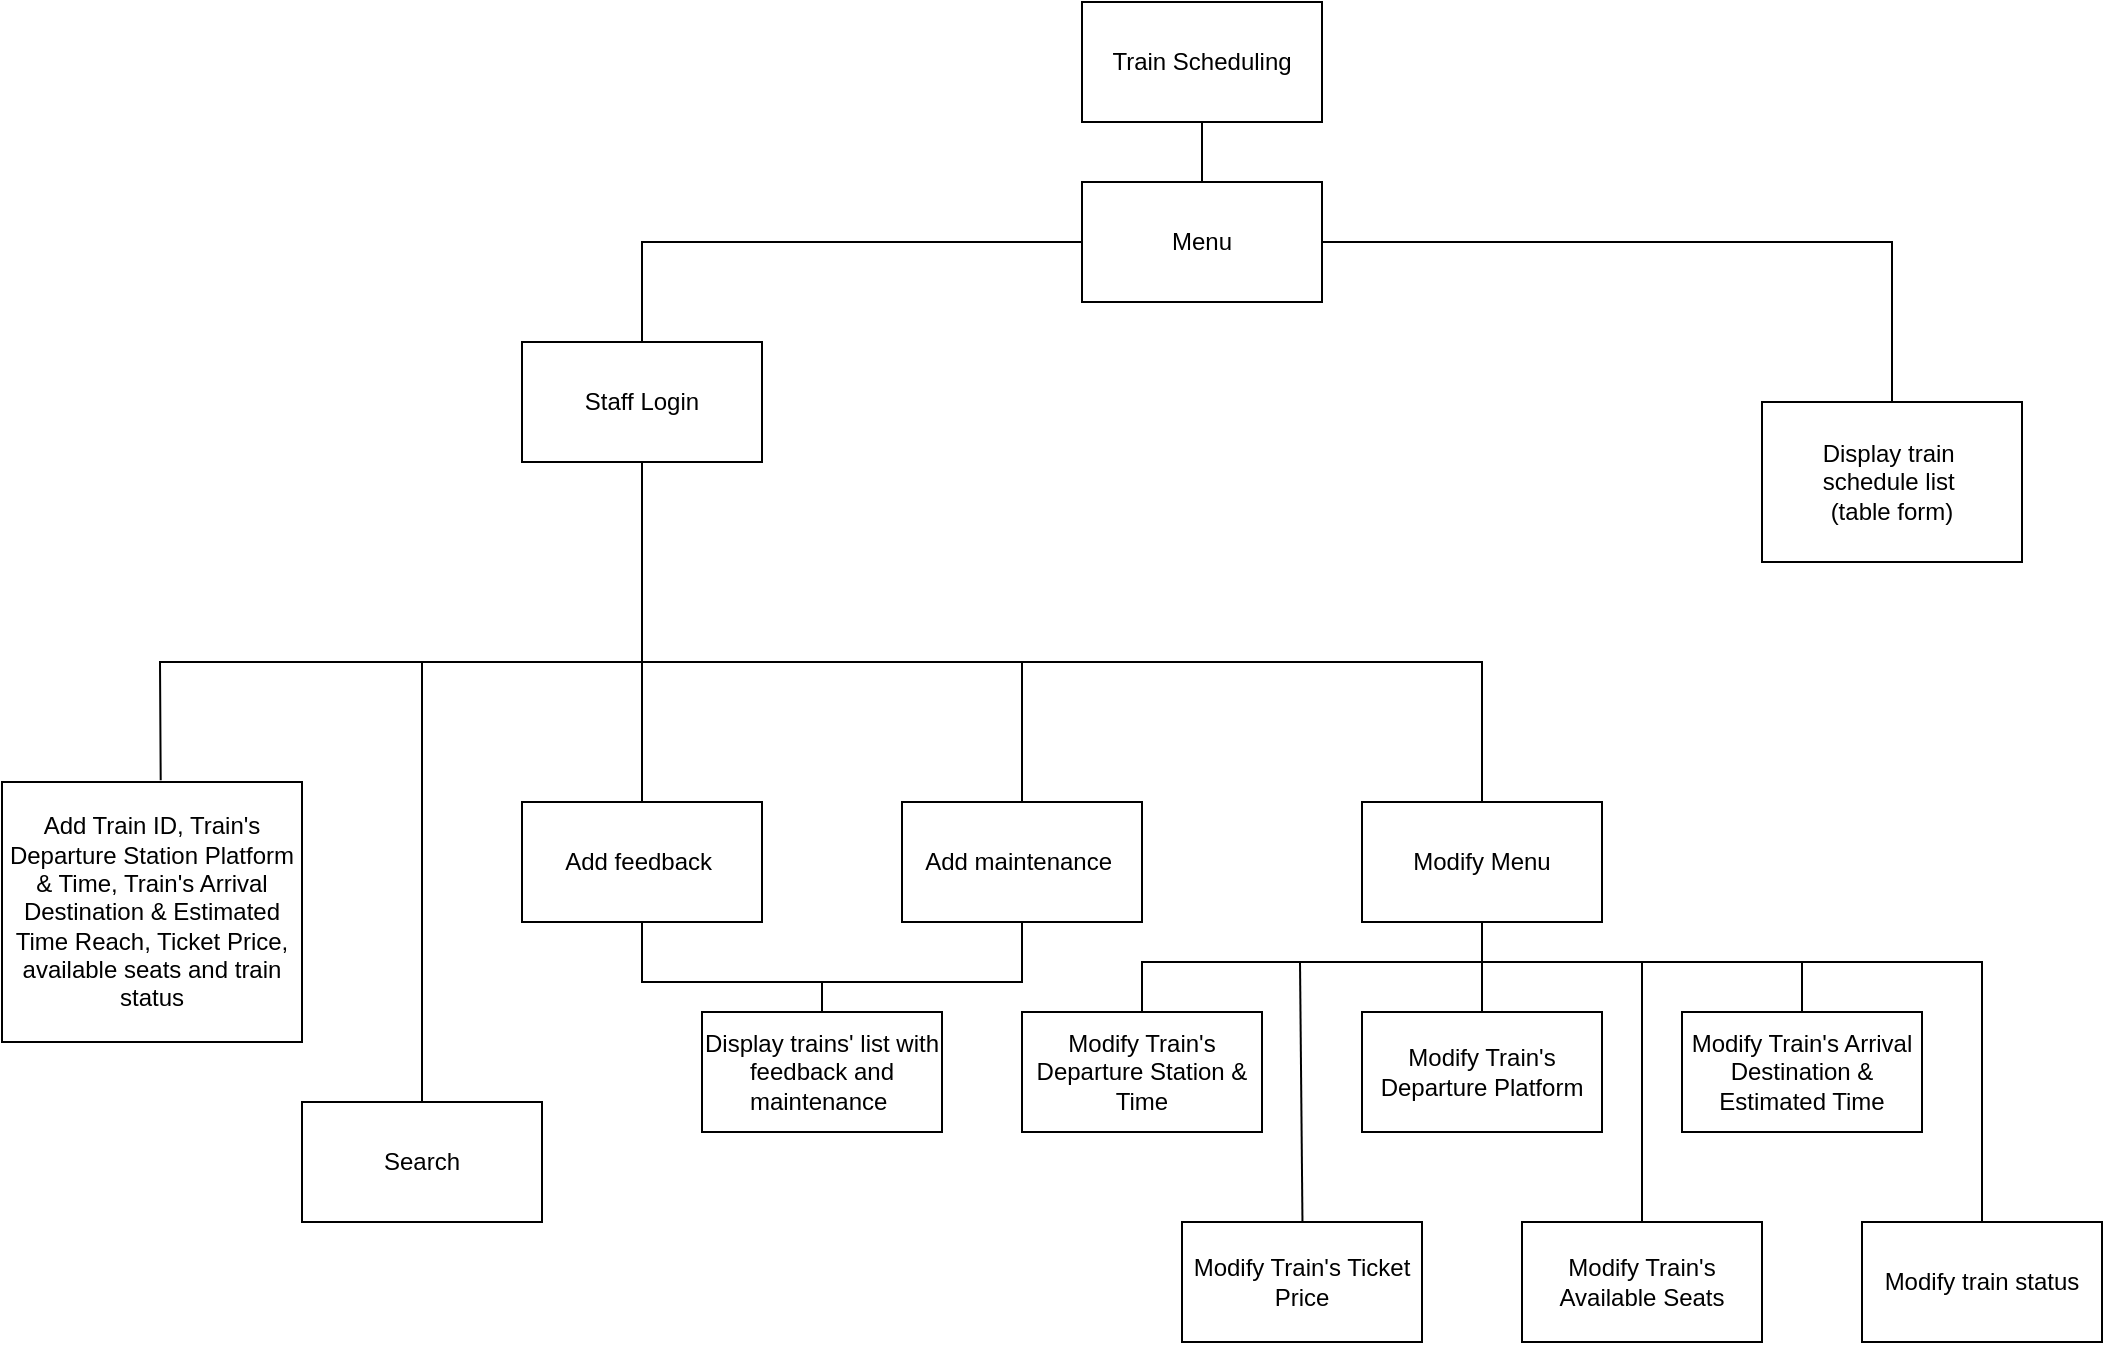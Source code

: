 <mxfile scale="1" border="0" version="24.3.1" type="github">
  <diagram name="Page-1" id="wsvX1V8xmCE5Pih7Cehq">
    <mxGraphModel dx="1826" dy="798" grid="1" gridSize="10" guides="1" tooltips="1" connect="1" arrows="1" fold="1" page="1" pageScale="1" pageWidth="1100" pageHeight="850" math="0" shadow="0">
      <root>
        <mxCell id="0" />
        <mxCell id="1" parent="0" />
        <mxCell id="VjkzmuDUD666DGAZy5kv-1" value="Train Scheduling" style="rounded=0;whiteSpace=wrap;html=1;" parent="1" vertex="1">
          <mxGeometry x="1040" y="80" width="120" height="60" as="geometry" />
        </mxCell>
        <mxCell id="VjkzmuDUD666DGAZy5kv-2" value="Staff Login" style="rounded=0;whiteSpace=wrap;html=1;" parent="1" vertex="1">
          <mxGeometry x="760" y="250" width="120" height="60" as="geometry" />
        </mxCell>
        <mxCell id="VjkzmuDUD666DGAZy5kv-3" value="Display train&amp;nbsp;&lt;div&gt;schedule list&amp;nbsp;&lt;div&gt;(table form)&lt;/div&gt;&lt;/div&gt;" style="rounded=0;whiteSpace=wrap;html=1;" parent="1" vertex="1">
          <mxGeometry x="1380" y="280" width="130" height="80" as="geometry" />
        </mxCell>
        <mxCell id="VjkzmuDUD666DGAZy5kv-43" value="" style="endArrow=none;html=1;rounded=0;exitX=0.5;exitY=0;exitDx=0;exitDy=0;" parent="1" source="oxZfwqx1W0hyZ-UEQZH9-1" edge="1">
          <mxGeometry width="50" height="50" relative="1" as="geometry">
            <mxPoint x="1405" y="210" as="sourcePoint" />
            <mxPoint x="1100" y="200" as="targetPoint" />
            <Array as="points" />
          </mxGeometry>
        </mxCell>
        <mxCell id="oxZfwqx1W0hyZ-UEQZH9-7" value="" style="endArrow=none;html=1;rounded=0;exitX=0.5;exitY=0;exitDx=0;exitDy=0;entryX=0.5;entryY=1;entryDx=0;entryDy=0;" parent="1" source="VjkzmuDUD666DGAZy5kv-2" target="VjkzmuDUD666DGAZy5kv-1" edge="1">
          <mxGeometry width="50" height="50" relative="1" as="geometry">
            <mxPoint x="1020" y="300" as="sourcePoint" />
            <mxPoint x="1070" y="250" as="targetPoint" />
            <Array as="points">
              <mxPoint x="820" y="200" />
              <mxPoint x="1100" y="200" />
            </Array>
          </mxGeometry>
        </mxCell>
        <mxCell id="oxZfwqx1W0hyZ-UEQZH9-42" value="Add Train ID, Train&#39;s Departure Station Platform &amp;amp; Time, Train&#39;s Arrival Destination &amp;amp; Estimated Time Reach, Ticket Price, available seats and train status" style="rounded=0;whiteSpace=wrap;html=1;" parent="1" vertex="1">
          <mxGeometry x="500" y="470" width="150" height="130" as="geometry" />
        </mxCell>
        <mxCell id="oxZfwqx1W0hyZ-UEQZH9-46" value="Modify Menu" style="rounded=0;whiteSpace=wrap;html=1;" parent="1" vertex="1">
          <mxGeometry x="1180" y="480" width="120" height="60" as="geometry" />
        </mxCell>
        <mxCell id="oxZfwqx1W0hyZ-UEQZH9-47" value="" style="endArrow=none;html=1;rounded=0;exitX=0.529;exitY=-0.007;exitDx=0;exitDy=0;exitPerimeter=0;entryX=0.5;entryY=1;entryDx=0;entryDy=0;" parent="1" source="oxZfwqx1W0hyZ-UEQZH9-42" target="VjkzmuDUD666DGAZy5kv-2" edge="1">
          <mxGeometry width="50" height="50" relative="1" as="geometry">
            <mxPoint x="410" y="430.18" as="sourcePoint" />
            <mxPoint x="750" y="310" as="targetPoint" />
            <Array as="points">
              <mxPoint x="579" y="410" />
              <mxPoint x="650" y="410" />
              <mxPoint x="820" y="410" />
            </Array>
          </mxGeometry>
        </mxCell>
        <mxCell id="oxZfwqx1W0hyZ-UEQZH9-51" value="" style="endArrow=none;html=1;rounded=0;entryX=0.5;entryY=0;entryDx=0;entryDy=0;" parent="1" target="oxZfwqx1W0hyZ-UEQZH9-46" edge="1">
          <mxGeometry width="50" height="50" relative="1" as="geometry">
            <mxPoint x="820" y="410" as="sourcePoint" />
            <mxPoint x="871.59" y="320" as="targetPoint" />
            <Array as="points">
              <mxPoint x="1240" y="410" />
            </Array>
          </mxGeometry>
        </mxCell>
        <mxCell id="oxZfwqx1W0hyZ-UEQZH9-72" value="Modify Train&#39;s Departure Station &amp;amp; Time" style="rounded=0;whiteSpace=wrap;html=1;" parent="1" vertex="1">
          <mxGeometry x="1010" y="585" width="120" height="60" as="geometry" />
        </mxCell>
        <mxCell id="oxZfwqx1W0hyZ-UEQZH9-73" value="Modify Train&#39;s Ticket Price" style="rounded=0;whiteSpace=wrap;html=1;" parent="1" vertex="1">
          <mxGeometry x="1090" y="690" width="120" height="60" as="geometry" />
        </mxCell>
        <mxCell id="oxZfwqx1W0hyZ-UEQZH9-74" value="Modify Train&#39;s Available Seats" style="rounded=0;whiteSpace=wrap;html=1;" parent="1" vertex="1">
          <mxGeometry x="1260" y="690" width="120" height="60" as="geometry" />
        </mxCell>
        <mxCell id="oxZfwqx1W0hyZ-UEQZH9-75" value="Modify Train&#39;s Departure Platform" style="rounded=0;whiteSpace=wrap;html=1;" parent="1" vertex="1">
          <mxGeometry x="1180" y="585" width="120" height="60" as="geometry" />
        </mxCell>
        <mxCell id="oxZfwqx1W0hyZ-UEQZH9-76" value="Modify Train&#39;s Arrival Destination &amp;amp; Estimated Time" style="rounded=0;whiteSpace=wrap;html=1;" parent="1" vertex="1">
          <mxGeometry x="1340" y="585" width="120" height="60" as="geometry" />
        </mxCell>
        <mxCell id="oxZfwqx1W0hyZ-UEQZH9-78" value="" style="endArrow=none;html=1;rounded=0;exitX=0.5;exitY=0;exitDx=0;exitDy=0;" parent="1" edge="1">
          <mxGeometry width="50" height="50" relative="1" as="geometry">
            <mxPoint x="1150.24" y="690" as="sourcePoint" />
            <mxPoint x="1149" y="560" as="targetPoint" />
          </mxGeometry>
        </mxCell>
        <mxCell id="oxZfwqx1W0hyZ-UEQZH9-79" value="" style="endArrow=none;html=1;rounded=0;entryX=0.5;entryY=1;entryDx=0;entryDy=0;exitX=0.5;exitY=0;exitDx=0;exitDy=0;" parent="1" source="oxZfwqx1W0hyZ-UEQZH9-75" target="oxZfwqx1W0hyZ-UEQZH9-46" edge="1">
          <mxGeometry width="50" height="50" relative="1" as="geometry">
            <mxPoint x="1240" y="630" as="sourcePoint" />
            <mxPoint x="1290" y="580" as="targetPoint" />
          </mxGeometry>
        </mxCell>
        <mxCell id="oxZfwqx1W0hyZ-UEQZH9-81" value="" style="endArrow=none;html=1;rounded=0;exitX=0.5;exitY=0;exitDx=0;exitDy=0;entryX=0.5;entryY=1;entryDx=0;entryDy=0;" parent="1" source="oxZfwqx1W0hyZ-UEQZH9-72" target="oxZfwqx1W0hyZ-UEQZH9-46" edge="1">
          <mxGeometry width="50" height="50" relative="1" as="geometry">
            <mxPoint x="1240" y="590" as="sourcePoint" />
            <mxPoint x="1290" y="540" as="targetPoint" />
            <Array as="points">
              <mxPoint x="1070" y="560" />
              <mxPoint x="1240" y="560" />
            </Array>
          </mxGeometry>
        </mxCell>
        <mxCell id="oxZfwqx1W0hyZ-UEQZH9-83" value="" style="endArrow=none;html=1;rounded=0;entryX=0.5;entryY=0;entryDx=0;entryDy=0;exitX=0.5;exitY=1;exitDx=0;exitDy=0;" parent="1" source="oxZfwqx1W0hyZ-UEQZH9-46" target="oxZfwqx1W0hyZ-UEQZH9-76" edge="1">
          <mxGeometry width="50" height="50" relative="1" as="geometry">
            <mxPoint x="1240" y="590" as="sourcePoint" />
            <mxPoint x="1290" y="540" as="targetPoint" />
            <Array as="points">
              <mxPoint x="1240" y="560" />
              <mxPoint x="1400" y="560" />
            </Array>
          </mxGeometry>
        </mxCell>
        <mxCell id="oxZfwqx1W0hyZ-UEQZH9-84" value="" style="endArrow=none;html=1;rounded=0;exitX=0.5;exitY=0;exitDx=0;exitDy=0;" parent="1" source="oxZfwqx1W0hyZ-UEQZH9-74" edge="1">
          <mxGeometry width="50" height="50" relative="1" as="geometry">
            <mxPoint x="1321" y="686" as="sourcePoint" />
            <mxPoint x="1320" y="560" as="targetPoint" />
          </mxGeometry>
        </mxCell>
        <mxCell id="JS4GMvEFGhpzKjeozdGD-9" value="" style="endArrow=none;html=1;rounded=0;exitX=0.5;exitY=0;exitDx=0;exitDy=0;" parent="1" source="JS4GMvEFGhpzKjeozdGD-7" edge="1">
          <mxGeometry width="50" height="50" relative="1" as="geometry">
            <mxPoint x="820" y="580" as="sourcePoint" />
            <mxPoint x="820" y="410" as="targetPoint" />
          </mxGeometry>
        </mxCell>
        <mxCell id="JS4GMvEFGhpzKjeozdGD-10" value="" style="endArrow=none;html=1;rounded=0;exitX=0.5;exitY=0;exitDx=0;exitDy=0;" parent="1" source="VjkzmuDUD666DGAZy5kv-3" target="oxZfwqx1W0hyZ-UEQZH9-1" edge="1">
          <mxGeometry width="50" height="50" relative="1" as="geometry">
            <mxPoint x="1535" y="250" as="sourcePoint" />
            <mxPoint x="1100" y="200" as="targetPoint" />
            <Array as="points">
              <mxPoint x="1445" y="200" />
            </Array>
          </mxGeometry>
        </mxCell>
        <mxCell id="oxZfwqx1W0hyZ-UEQZH9-1" value="Menu" style="rounded=0;whiteSpace=wrap;html=1;" parent="1" vertex="1">
          <mxGeometry x="1040" y="170" width="120" height="60" as="geometry" />
        </mxCell>
        <mxCell id="JS4GMvEFGhpzKjeozdGD-17" value="" style="endArrow=none;html=1;rounded=0;" parent="1" edge="1">
          <mxGeometry width="50" height="50" relative="1" as="geometry">
            <mxPoint x="910" y="600" as="sourcePoint" />
            <mxPoint x="1010" y="410" as="targetPoint" />
            <Array as="points">
              <mxPoint x="910" y="570" />
              <mxPoint x="1010" y="570" />
            </Array>
          </mxGeometry>
        </mxCell>
        <mxCell id="JS4GMvEFGhpzKjeozdGD-18" value="Add maintenance&amp;nbsp;" style="rounded=0;whiteSpace=wrap;html=1;" parent="1" vertex="1">
          <mxGeometry x="950" y="480" width="120" height="60" as="geometry" />
        </mxCell>
        <mxCell id="JS4GMvEFGhpzKjeozdGD-20" value="Search" style="rounded=0;whiteSpace=wrap;html=1;" parent="1" vertex="1">
          <mxGeometry x="650" y="630" width="120" height="60" as="geometry" />
        </mxCell>
        <mxCell id="JS4GMvEFGhpzKjeozdGD-21" value="" style="endArrow=none;html=1;rounded=0;exitX=0.5;exitY=0;exitDx=0;exitDy=0;" parent="1" source="JS4GMvEFGhpzKjeozdGD-20" edge="1">
          <mxGeometry width="50" height="50" relative="1" as="geometry">
            <mxPoint x="620" y="580" as="sourcePoint" />
            <mxPoint x="710" y="410" as="targetPoint" />
          </mxGeometry>
        </mxCell>
        <mxCell id="JS4GMvEFGhpzKjeozdGD-22" value="Display trains&#39; list with feedback and maintenance&amp;nbsp;" style="rounded=0;whiteSpace=wrap;html=1;" parent="1" vertex="1">
          <mxGeometry x="850" y="585" width="120" height="60" as="geometry" />
        </mxCell>
        <mxCell id="JS4GMvEFGhpzKjeozdGD-23" value="" style="endArrow=none;html=1;rounded=0;exitX=0.5;exitY=0;exitDx=0;exitDy=0;" parent="1" source="JS4GMvEFGhpzKjeozdGD-22" edge="1">
          <mxGeometry width="50" height="50" relative="1" as="geometry">
            <mxPoint x="820" y="710" as="sourcePoint" />
            <mxPoint x="820" y="540" as="targetPoint" />
            <Array as="points">
              <mxPoint x="910" y="570" />
              <mxPoint x="820" y="570" />
            </Array>
          </mxGeometry>
        </mxCell>
        <mxCell id="JS4GMvEFGhpzKjeozdGD-24" value="Modify train status" style="rounded=0;whiteSpace=wrap;html=1;" parent="1" vertex="1">
          <mxGeometry x="1430" y="690" width="120" height="60" as="geometry" />
        </mxCell>
        <mxCell id="JS4GMvEFGhpzKjeozdGD-25" value="" style="endArrow=none;html=1;rounded=0;exitX=0.5;exitY=0;exitDx=0;exitDy=0;" parent="1" source="JS4GMvEFGhpzKjeozdGD-24" edge="1">
          <mxGeometry width="50" height="50" relative="1" as="geometry">
            <mxPoint x="1491" y="686" as="sourcePoint" />
            <mxPoint x="1400" y="560" as="targetPoint" />
            <Array as="points">
              <mxPoint x="1490" y="560" />
            </Array>
          </mxGeometry>
        </mxCell>
        <mxCell id="JS4GMvEFGhpzKjeozdGD-7" value="Add feedback&amp;nbsp;" style="rounded=0;whiteSpace=wrap;html=1;" parent="1" vertex="1">
          <mxGeometry x="760" y="480" width="120" height="60" as="geometry" />
        </mxCell>
      </root>
    </mxGraphModel>
  </diagram>
</mxfile>
